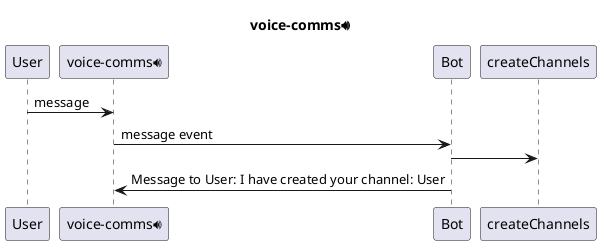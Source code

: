 @startuml
title voice-comms🔊
User -> "voice-comms🔊" : message
"voice-comms🔊" -> Bot : message event
Bot -> createChannels
Bot -> "voice-comms🔊" : Message to User: I have created your channel: User
@enduml